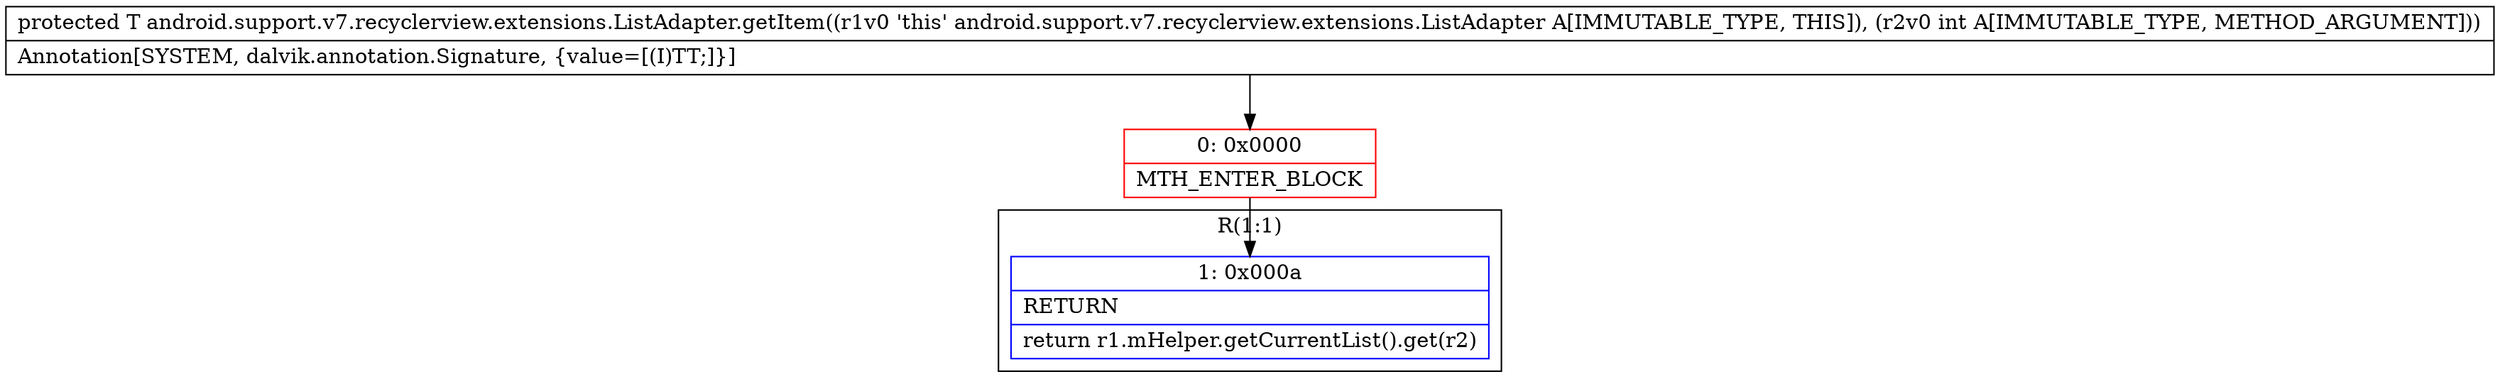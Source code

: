 digraph "CFG forandroid.support.v7.recyclerview.extensions.ListAdapter.getItem(I)Ljava\/lang\/Object;" {
subgraph cluster_Region_2102552170 {
label = "R(1:1)";
node [shape=record,color=blue];
Node_1 [shape=record,label="{1\:\ 0x000a|RETURN\l|return r1.mHelper.getCurrentList().get(r2)\l}"];
}
Node_0 [shape=record,color=red,label="{0\:\ 0x0000|MTH_ENTER_BLOCK\l}"];
MethodNode[shape=record,label="{protected T android.support.v7.recyclerview.extensions.ListAdapter.getItem((r1v0 'this' android.support.v7.recyclerview.extensions.ListAdapter A[IMMUTABLE_TYPE, THIS]), (r2v0 int A[IMMUTABLE_TYPE, METHOD_ARGUMENT]))  | Annotation[SYSTEM, dalvik.annotation.Signature, \{value=[(I)TT;]\}]\l}"];
MethodNode -> Node_0;
Node_0 -> Node_1;
}

